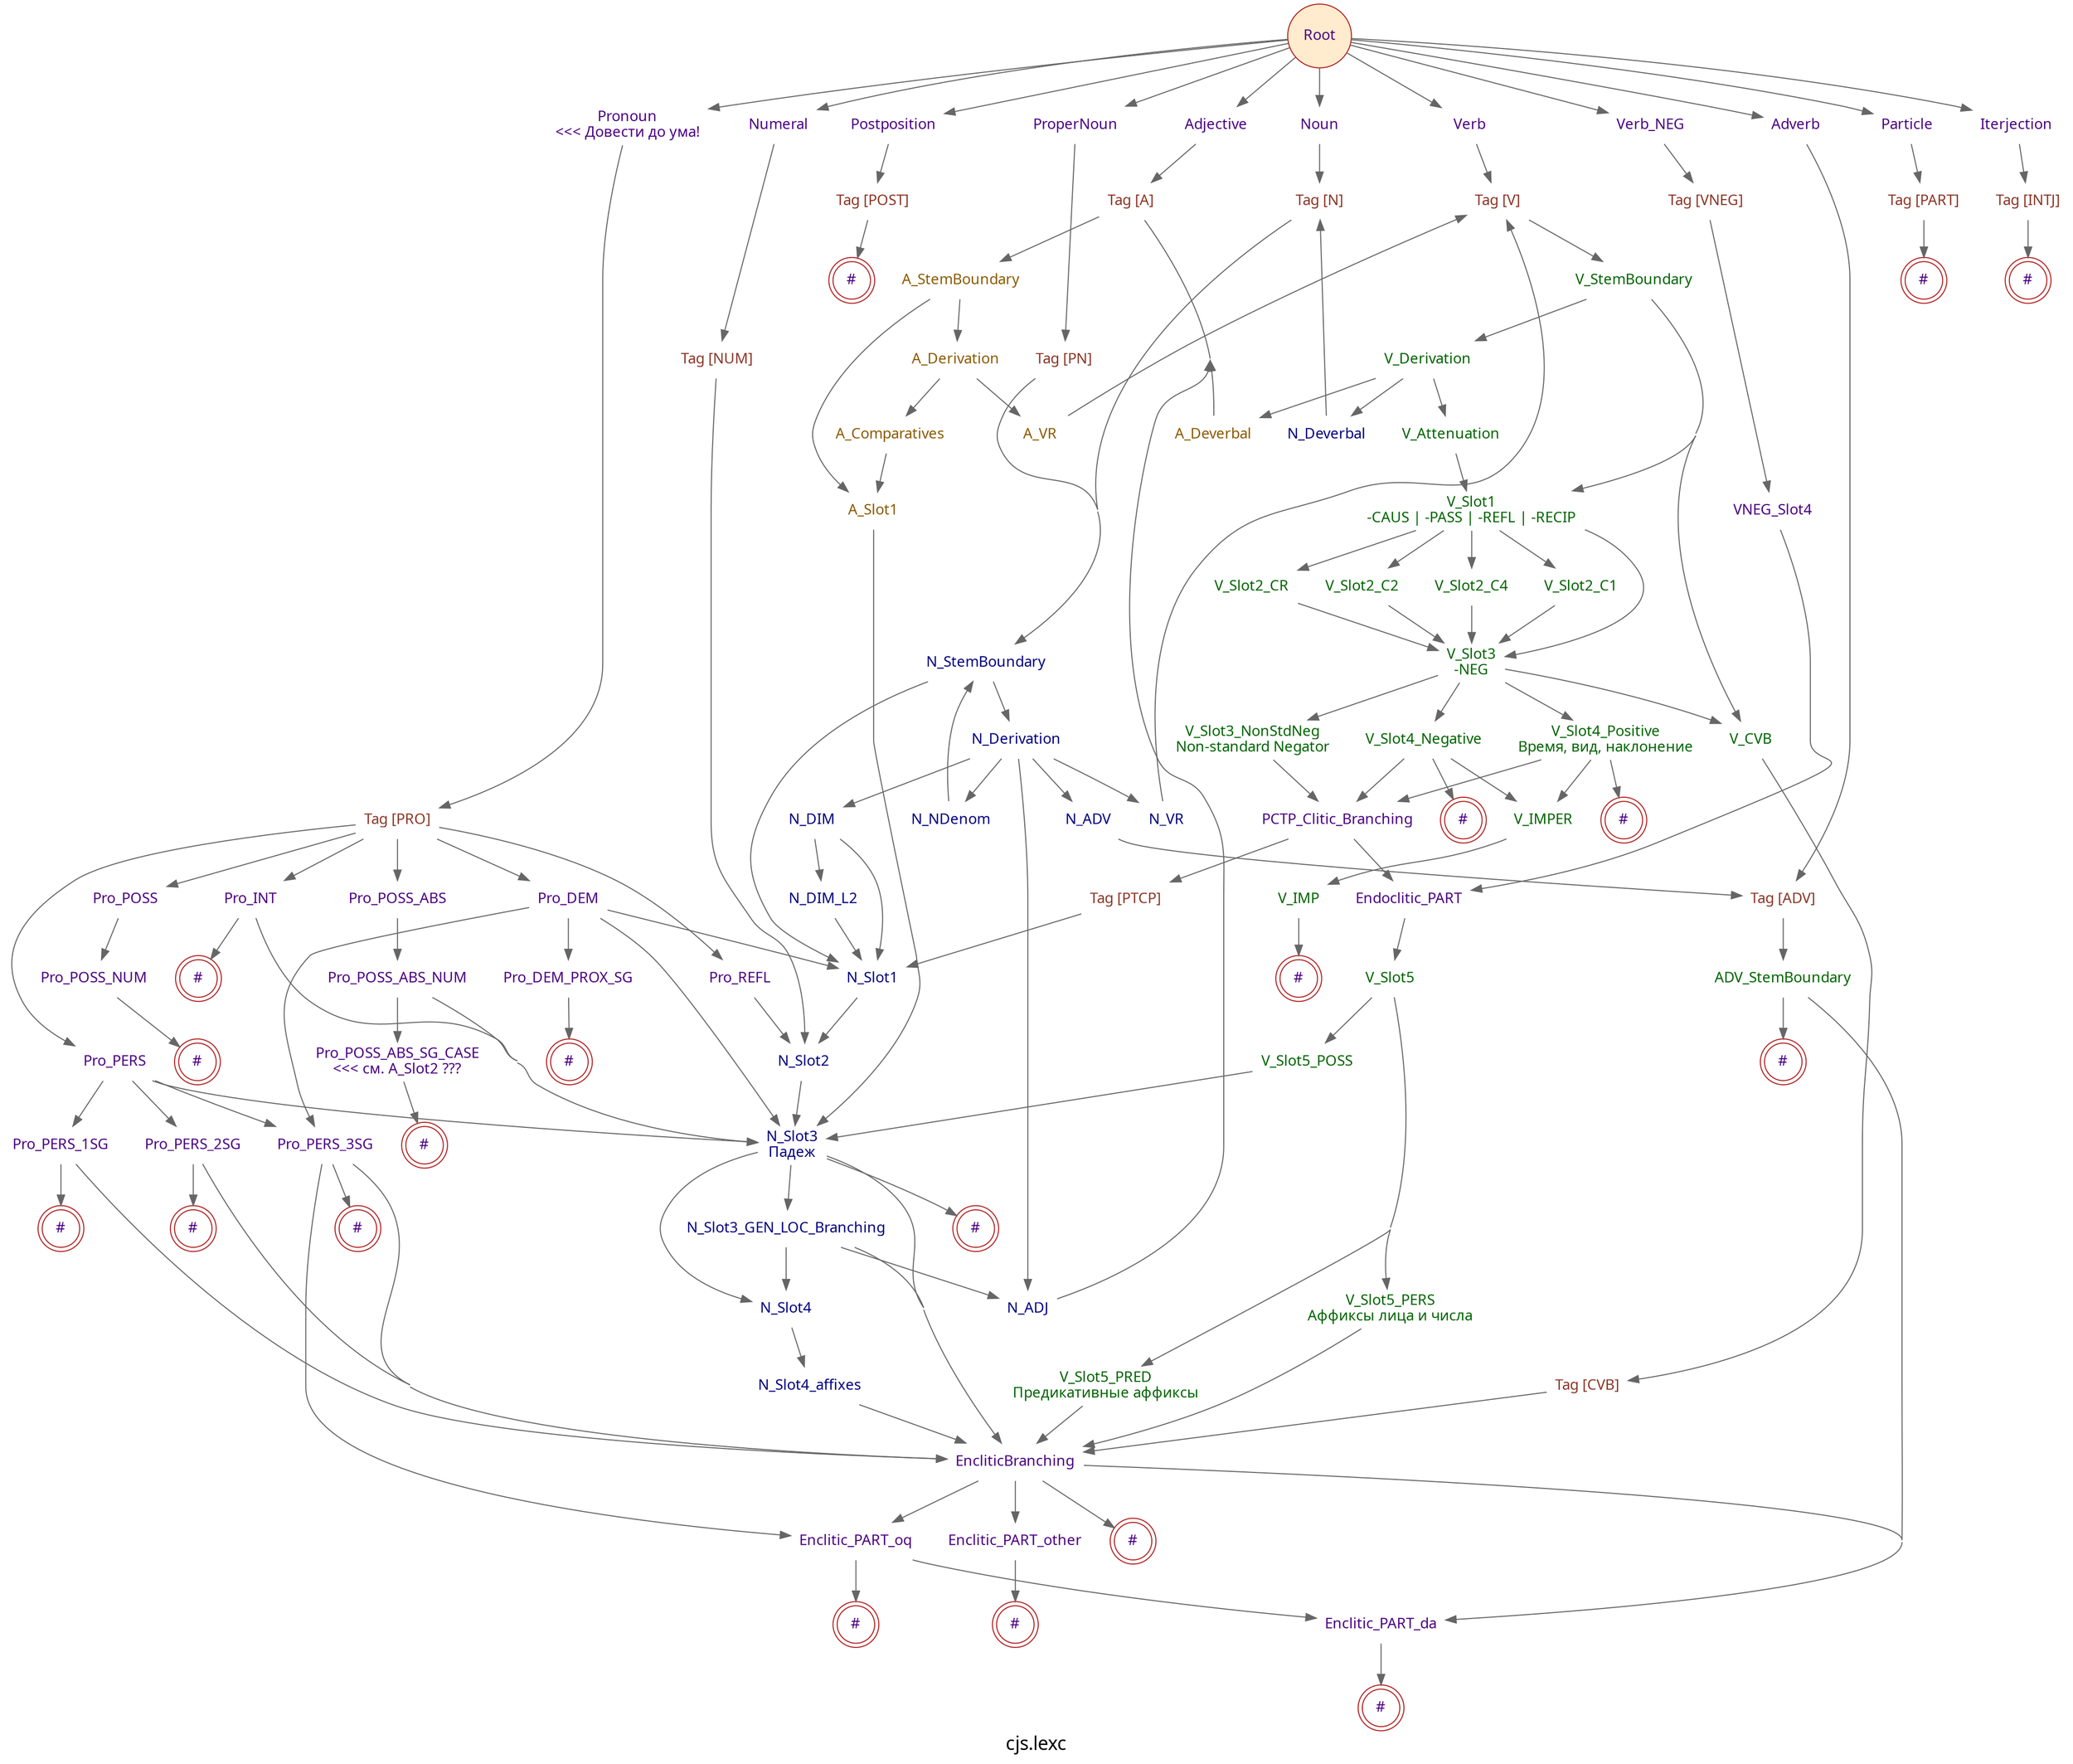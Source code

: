 digraph LEXC {
	graph [concentrate=true,
		fontname="PT Sans",
		fontsize=18,
		label="cjs.lexc"
	];
	node [fontcolor=indigo,
		fontname="PT Sans",
		fontsize=14,
		label="\N",
		shape=none
	];
	edge [color=gray40];
	subgraph POS {
		graph [rank=same];
		Noun		 [label=Noun];
		ProperNoun		 [label=ProperNoun];
		Pronoun		 [label="Pronoun\n<<< Довести до ума!"];
		Postposition		 [label=Postposition];
		Adjective		 [label=Adjective];
		Numeral		 [label=Numeral];
		Verb		 [label=Verb];
		Verb_NEG		 [label=Verb_NEG];
		Adverb		 [label=Adverb];
		Particle		 [label=Particle];
		Iterjection		 [label=Iterjection];
	}
	subgraph Tags {
		graph [rank=same];
		Tag_N		 [fontcolor=tomato4,
			label="Tag [N]"];
		Tag_V		 [fontcolor=tomato4,
			label="Tag [V]"];
		Tag_A		 [fontcolor=tomato4,
			label="Tag [A]"];
	}
	Root	 [color=firebrick,
		fillcolor=blanchedalmond,
		label=Root,
		shape=circle,
		style=filled];
	Root -> Noun;
	Root -> ProperNoun;
	Root -> Pronoun;
	Root -> Postposition;
	Root -> Adjective;
	Root -> Numeral;
	Root -> Verb;
	Root -> Verb_NEG;
	Root -> Adverb;
	Root -> Particle;
	Root -> Iterjection;
	Noun -> Tag_N;
	Tag_PN	 [fontcolor=tomato4,
		label="Tag [PN]"];
	ProperNoun -> Tag_PN;
	Tag_PRO	 [fontcolor=tomato4,
		label="Tag [PRO]"];
	Pronoun -> Tag_PRO;
	Tag_POST	 [fontcolor=tomato4,
		label="Tag [POST]"];
	Postposition -> Tag_POST;
	Adjective -> Tag_A;
	Tag_NUM	 [fontcolor=tomato4,
		label="Tag [NUM]"];
	Numeral -> Tag_NUM;
	Verb -> Tag_V;
	Tag_VNEG	 [fontcolor=tomato4,
		label="Tag [VNEG]"];
	Verb_NEG -> Tag_VNEG;
	Tag_ADV	 [fontcolor=tomato4,
		label="Tag [ADV]"];
	Adverb -> Tag_ADV;
	Tag_PART	 [fontcolor=tomato4,
		label="Tag [PART]"];
	Particle -> Tag_PART;
	Tag_INTJ	 [fontcolor=tomato4,
		label="Tag [INTJ]"];
	Iterjection -> Tag_INTJ;
	N_StemBoundary	 [fontcolor=navy,
		label=N_StemBoundary];
	Tag_N -> N_StemBoundary;
	Tag_PN -> N_StemBoundary;
	"Tag_INTJ_#"	 [color=firebrick,
		label="#",
		shape=doublecircle];
	Tag_INTJ -> "Tag_INTJ_#";
	V_StemBoundary	 [fontcolor=darkgreen,
		label=V_StemBoundary];
	Tag_V -> V_StemBoundary;
	VNEG_Slot4	 [label=VNEG_Slot4];
	Tag_VNEG -> VNEG_Slot4;
	"Tag_POST_#"	 [color=firebrick,
		label="#",
		shape=doublecircle];
	Tag_POST -> "Tag_POST_#";
	A_StemBoundary	 [fontcolor=orange4,
		label=A_StemBoundary];
	Tag_A -> A_StemBoundary;
	ADV_StemBoundary	 [fontcolor=darkgreen,
		label=ADV_StemBoundary];
	Tag_ADV -> ADV_StemBoundary;
	"Tag_PART_#"	 [color=firebrick,
		label="#",
		shape=doublecircle];
	Tag_PART -> "Tag_PART_#";
	N_Slot2	 [fontcolor=navy,
		label=N_Slot2];
	Tag_NUM -> N_Slot2;
	V_Derivation	 [fontcolor=darkgreen,
		label=V_Derivation];
	V_StemBoundary -> V_Derivation;
	V_Slot1	 [fontcolor=darkgreen,
		label="V_Slot1\n-CAUS | -PASS | -REFL | -RECIP"];
	V_StemBoundary -> V_Slot1;
	V_CVB	 [fontcolor=darkgreen,
		label=V_CVB];
	V_StemBoundary -> V_CVB;
	Endoclitic_PART	 [label=Endoclitic_PART];
	VNEG_Slot4 -> Endoclitic_PART;
	V_Attenuation	 [fontcolor=darkgreen,
		label=V_Attenuation];
	V_Derivation -> V_Attenuation;
	N_Deverbal	 [fontcolor=navy,
		label=N_Deverbal];
	V_Derivation -> N_Deverbal;
	A_Deverbal	 [fontcolor=orange4,
		label=A_Deverbal];
	V_Derivation -> A_Deverbal;
	V_Slot2_C2	 [fontcolor=darkgreen,
		label=V_Slot2_C2];
	V_Slot1 -> V_Slot2_C2;
	V_Slot2_C4	 [fontcolor=darkgreen,
		label=V_Slot2_C4];
	V_Slot1 -> V_Slot2_C4;
	V_Slot2_C1	 [fontcolor=darkgreen,
		label=V_Slot2_C1];
	V_Slot1 -> V_Slot2_C1;
	V_Slot3	 [fontcolor=darkgreen,
		label="V_Slot3\n-NEG"];
	V_Slot1 -> V_Slot3;
	V_Slot2_CR	 [fontcolor=darkgreen,
		label=V_Slot2_CR];
	V_Slot1 -> V_Slot2_CR;
	Tag_CVB	 [fontcolor=tomato4,
		label="Tag [CVB]"];
	V_CVB -> Tag_CVB;
	V_Attenuation -> V_Slot1;
	N_Deverbal -> Tag_N;
	A_Deverbal -> Tag_A;
	V_Slot2_C2 -> V_Slot3;
	V_Slot2_C4 -> V_Slot3;
	V_Slot2_C1 -> V_Slot3;
	V_Slot3 -> V_CVB;
	V_Slot4_Negative	 [fontcolor=darkgreen,
		label=V_Slot4_Negative];
	V_Slot3 -> V_Slot4_Negative;
	V_Slot4_Positive	 [fontcolor=darkgreen,
		label="V_Slot4_Positive\nВремя, вид, наклонение"];
	V_Slot3 -> V_Slot4_Positive;
	V_Slot3_NonStdNeg	 [fontcolor=darkgreen,
		label="V_Slot3_NonStdNeg\nNon-standard Negator"];
	V_Slot3 -> V_Slot3_NonStdNeg;
	V_Slot2_CR -> V_Slot3;
	PCTP_Clitic_Branching	 [label=PCTP_Clitic_Branching];
	V_Slot4_Negative -> PCTP_Clitic_Branching;
	V_IMPER	 [fontcolor=darkgreen,
		label=V_IMPER];
	V_Slot4_Negative -> V_IMPER;
	"V_Slot4_Negative_#"	 [color=firebrick,
		label="#",
		shape=doublecircle];
	V_Slot4_Negative -> "V_Slot4_Negative_#";
	V_Slot4_Positive -> PCTP_Clitic_Branching;
	"V_Slot4_Positive_#"	 [color=firebrick,
		label="#",
		shape=doublecircle];
	V_Slot4_Positive -> "V_Slot4_Positive_#";
	V_Slot4_Positive -> V_IMPER;
	V_Slot3_NonStdNeg -> PCTP_Clitic_Branching;
	PCTP_Clitic_Branching -> Endoclitic_PART;
	Tag_PTCP	 [fontcolor=tomato4,
		label="Tag [PTCP]"];
	PCTP_Clitic_Branching -> Tag_PTCP;
	V_IMP	 [fontcolor=darkgreen,
		label=V_IMP];
	V_IMPER -> V_IMP;
	V_Slot5	 [fontcolor=darkgreen,
		label=V_Slot5];
	Endoclitic_PART -> V_Slot5;
	"V_IMP_#"	 [color=firebrick,
		label="#",
		shape=doublecircle];
	V_IMP -> "V_IMP_#";
	N_Slot1	 [fontcolor=navy,
		label=N_Slot1];
	Tag_PTCP -> N_Slot1;
	V_Slot5_PERS	 [fontcolor=darkgreen,
		label="V_Slot5_PERS\nАффиксы лица и числа"];
	V_Slot5 -> V_Slot5_PERS;
	V_Slot5_PRED	 [fontcolor=darkgreen,
		label="V_Slot5_PRED\nПредикативные аффиксы"];
	V_Slot5 -> V_Slot5_PRED;
	V_Slot5_POSS	 [fontcolor=darkgreen,
		label=V_Slot5_POSS];
	V_Slot5 -> V_Slot5_POSS;
	EncliticBranching	 [label=EncliticBranching];
	V_Slot5_PERS -> EncliticBranching;
	V_Slot5_PRED -> EncliticBranching;
	N_Slot3	 [fontcolor=navy,
		label="N_Slot3\nПадеж"];
	V_Slot5_POSS -> N_Slot3;
	Enclitic_PART_oq	 [label=Enclitic_PART_oq];
	EncliticBranching -> Enclitic_PART_oq;
	Enclitic_PART_other	 [label=Enclitic_PART_other];
	EncliticBranching -> Enclitic_PART_other;
	Enclitic_PART_da	 [label=Enclitic_PART_da];
	EncliticBranching -> Enclitic_PART_da;
	"EncliticBranching_#"	 [color=firebrick,
		label="#",
		shape=doublecircle];
	EncliticBranching -> "EncliticBranching_#";
	N_Slot3 -> EncliticBranching;
	"N_Slot3_#"	 [color=firebrick,
		label="#",
		shape=doublecircle];
	N_Slot3 -> "N_Slot3_#";
	N_Slot3_GEN_LOC_Branching	 [fontcolor=navy,
		label=N_Slot3_GEN_LOC_Branching];
	N_Slot3 -> N_Slot3_GEN_LOC_Branching;
	N_Slot4	 [fontcolor=navy,
		label=N_Slot4];
	N_Slot3 -> N_Slot4;
	Tag_CVB -> EncliticBranching;
	N_Slot1 -> N_Slot2;
	Enclitic_PART_oq -> Enclitic_PART_da;
	"Enclitic_PART_oq_#"	 [color=firebrick,
		label="#",
		shape=doublecircle];
	Enclitic_PART_oq -> "Enclitic_PART_oq_#";
	"Enclitic_PART_other_#"	 [color=firebrick,
		label="#",
		shape=doublecircle];
	Enclitic_PART_other -> "Enclitic_PART_other_#";
	"Enclitic_PART_da_#"	 [color=firebrick,
		label="#",
		shape=doublecircle];
	Enclitic_PART_da -> "Enclitic_PART_da_#";
	ADV_StemBoundary -> Enclitic_PART_da;
	"ADV_StemBoundary_#"	 [color=firebrick,
		label="#",
		shape=doublecircle];
	ADV_StemBoundary -> "ADV_StemBoundary_#";
	N_StemBoundary -> N_Slot1;
	N_Derivation	 [fontcolor=navy,
		label=N_Derivation];
	N_StemBoundary -> N_Derivation;
	N_DIM	 [fontcolor=navy,
		label=N_DIM];
	N_Derivation -> N_DIM;
	N_ADJ	 [fontcolor=navy,
		label=N_ADJ];
	N_Derivation -> N_ADJ;
	N_NDenom	 [fontcolor=navy,
		label=N_NDenom];
	N_Derivation -> N_NDenom;
	N_VR	 [fontcolor=navy,
		label=N_VR];
	N_Derivation -> N_VR;
	N_ADV	 [fontcolor=navy,
		label=N_ADV];
	N_Derivation -> N_ADV;
	N_DIM -> N_Slot1;
	N_DIM_L2	 [fontcolor=navy,
		label=N_DIM_L2];
	N_DIM -> N_DIM_L2;
	N_ADJ -> Tag_A;
	N_NDenom -> N_StemBoundary;
	N_VR -> Tag_V;
	N_ADV -> Tag_ADV;
	N_Slot2 -> N_Slot3;
	N_Slot3_GEN_LOC_Branching -> EncliticBranching;
	N_Slot3_GEN_LOC_Branching -> N_ADJ;
	N_Slot3_GEN_LOC_Branching -> N_Slot4;
	N_Slot4_affixes	 [fontcolor=navy,
		label=N_Slot4_affixes];
	N_Slot4 -> N_Slot4_affixes;
	N_Slot4_affixes -> EncliticBranching;
	N_DIM_L2 -> N_Slot1;
	A_Derivation	 [fontcolor=orange4,
		label=A_Derivation];
	A_StemBoundary -> A_Derivation;
	A_Slot1	 [fontcolor=orange4,
		label=A_Slot1];
	A_StemBoundary -> A_Slot1;
	A_VR	 [fontcolor=orange4,
		label=A_VR];
	A_Derivation -> A_VR;
	A_Comparatives	 [fontcolor=orange4,
		label=A_Comparatives];
	A_Derivation -> A_Comparatives;
	A_Slot1 -> N_Slot3;
	A_VR -> Tag_V;
	A_Comparatives -> A_Slot1;
	Pro_PERS	 [label=Pro_PERS];
	Tag_PRO -> Pro_PERS;
	Pro_POSS	 [label=Pro_POSS];
	Tag_PRO -> Pro_POSS;
	Pro_POSS_ABS	 [label=Pro_POSS_ABS];
	Tag_PRO -> Pro_POSS_ABS;
	Pro_DEM	 [label=Pro_DEM];
	Tag_PRO -> Pro_DEM;
	Pro_INT	 [label=Pro_INT];
	Tag_PRO -> Pro_INT;
	Pro_REFL	 [label=Pro_REFL];
	Tag_PRO -> Pro_REFL;
	Pro_PERS -> N_Slot3;
	Pro_PERS_1SG	 [label=Pro_PERS_1SG];
	Pro_PERS -> Pro_PERS_1SG;
	Pro_PERS_2SG	 [label=Pro_PERS_2SG];
	Pro_PERS -> Pro_PERS_2SG;
	Pro_PERS_3SG	 [label=Pro_PERS_3SG];
	Pro_PERS -> Pro_PERS_3SG;
	Pro_POSS_NUM	 [label=Pro_POSS_NUM];
	Pro_POSS -> Pro_POSS_NUM;
	Pro_POSS_ABS_NUM	 [label=Pro_POSS_ABS_NUM];
	Pro_POSS_ABS -> Pro_POSS_ABS_NUM;
	Pro_DEM -> N_Slot3;
	Pro_DEM -> N_Slot1;
	Pro_DEM -> Pro_PERS_3SG;
	Pro_DEM_PROX_SG	 [label=Pro_DEM_PROX_SG];
	Pro_DEM -> Pro_DEM_PROX_SG;
	Pro_INT -> N_Slot3;
	"Pro_INT_#"	 [color=firebrick,
		label="#",
		shape=doublecircle];
	Pro_INT -> "Pro_INT_#";
	Pro_REFL -> N_Slot2;
	Pro_PERS_1SG -> EncliticBranching;
	"Pro_PERS_1SG_#"	 [color=firebrick,
		label="#",
		shape=doublecircle];
	Pro_PERS_1SG -> "Pro_PERS_1SG_#";
	Pro_PERS_2SG -> EncliticBranching;
	"Pro_PERS_2SG_#"	 [color=firebrick,
		label="#",
		shape=doublecircle];
	Pro_PERS_2SG -> "Pro_PERS_2SG_#";
	Pro_PERS_3SG -> EncliticBranching;
	Pro_PERS_3SG -> Enclitic_PART_oq;
	"Pro_PERS_3SG_#"	 [color=firebrick,
		label="#",
		shape=doublecircle];
	Pro_PERS_3SG -> "Pro_PERS_3SG_#";
	"Pro_POSS_NUM_#"	 [color=firebrick,
		label="#",
		shape=doublecircle];
	Pro_POSS_NUM -> "Pro_POSS_NUM_#";
	Pro_POSS_ABS_NUM -> N_Slot3;
	Pro_POSS_ABS_SG_CASE	 [label="Pro_POSS_ABS_SG_CASE\n<<< см. A_Slot2 ???"];
	Pro_POSS_ABS_NUM -> Pro_POSS_ABS_SG_CASE;
	"Pro_POSS_ABS_SG_CASE_#"	 [color=firebrick,
		label="#",
		shape=doublecircle];
	Pro_POSS_ABS_SG_CASE -> "Pro_POSS_ABS_SG_CASE_#";
	"Pro_DEM_PROX_SG_#"	 [color=firebrick,
		label="#",
		shape=doublecircle];
	Pro_DEM_PROX_SG -> "Pro_DEM_PROX_SG_#";
}
